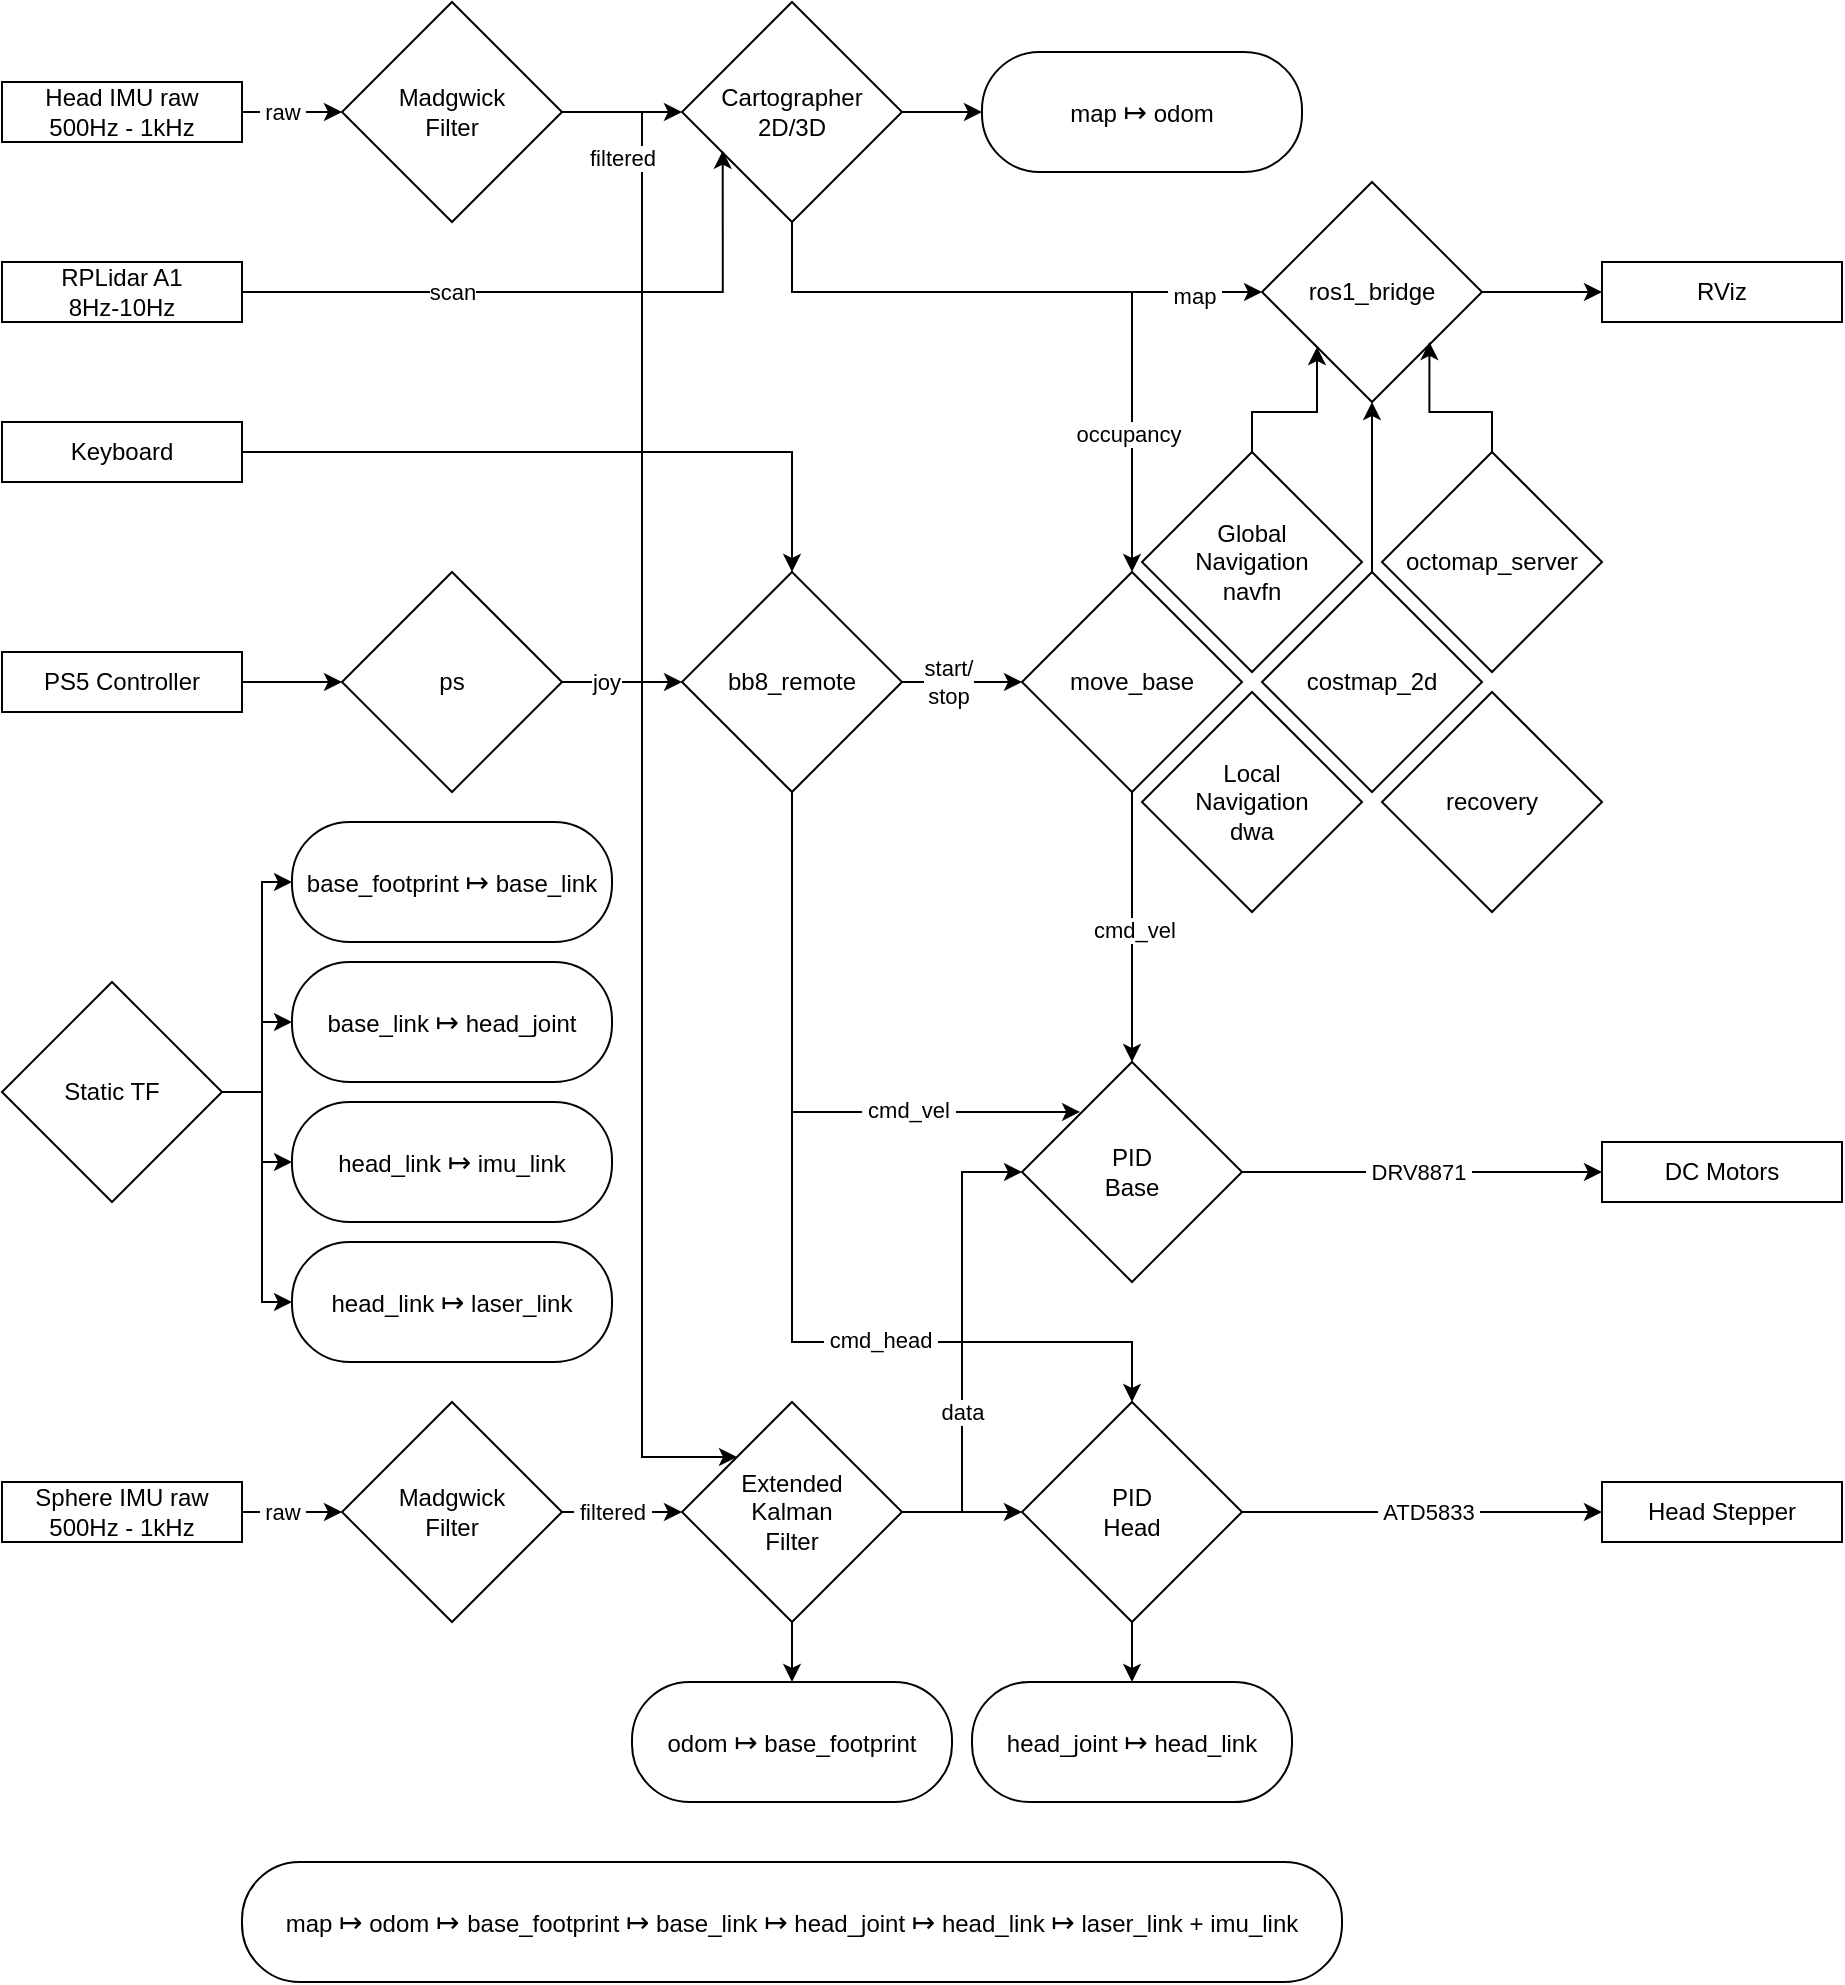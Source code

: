<mxfile version="27.0.1">
  <diagram name="Page-1" id="SuP9toZDJDy2TiDfMAzV">
    <mxGraphModel dx="2377" dy="1308" grid="1" gridSize="10" guides="1" tooltips="1" connect="1" arrows="1" fold="1" page="1" pageScale="1" pageWidth="850" pageHeight="1100" math="0" shadow="0">
      <root>
        <mxCell id="0" />
        <mxCell id="1" parent="0" />
        <mxCell id="R47xytBqSI23kSyQV7mt-17" style="edgeStyle=orthogonalEdgeStyle;rounded=0;orthogonalLoop=1;jettySize=auto;html=1;exitX=1;exitY=0.5;exitDx=0;exitDy=0;entryX=0;entryY=0.5;entryDx=0;entryDy=0;" edge="1" parent="1" source="R47xytBqSI23kSyQV7mt-1" target="R47xytBqSI23kSyQV7mt-2">
          <mxGeometry relative="1" as="geometry" />
        </mxCell>
        <mxCell id="R47xytBqSI23kSyQV7mt-19" value="&amp;nbsp;raw&amp;nbsp;" style="edgeLabel;html=1;align=center;verticalAlign=middle;resizable=0;points=[];" vertex="1" connectable="0" parent="R47xytBqSI23kSyQV7mt-17">
          <mxGeometry x="-0.168" y="-1" relative="1" as="geometry">
            <mxPoint x="-1" y="-1" as="offset" />
          </mxGeometry>
        </mxCell>
        <mxCell id="R47xytBqSI23kSyQV7mt-1" value="Sphere IMU raw&lt;br&gt;500Hz - 1kHz" style="rounded=0;whiteSpace=wrap;html=1;" vertex="1" parent="1">
          <mxGeometry x="40" y="780" width="120" height="30" as="geometry" />
        </mxCell>
        <mxCell id="R47xytBqSI23kSyQV7mt-20" style="edgeStyle=orthogonalEdgeStyle;rounded=0;orthogonalLoop=1;jettySize=auto;html=1;exitX=1;exitY=0.5;exitDx=0;exitDy=0;entryX=0;entryY=0.5;entryDx=0;entryDy=0;" edge="1" parent="1" source="R47xytBqSI23kSyQV7mt-2" target="R47xytBqSI23kSyQV7mt-3">
          <mxGeometry relative="1" as="geometry" />
        </mxCell>
        <mxCell id="R47xytBqSI23kSyQV7mt-21" value="&amp;nbsp;filtered&amp;nbsp;" style="edgeLabel;html=1;align=center;verticalAlign=middle;resizable=0;points=[];" vertex="1" connectable="0" parent="R47xytBqSI23kSyQV7mt-20">
          <mxGeometry x="-0.267" y="-1" relative="1" as="geometry">
            <mxPoint x="3" y="-1" as="offset" />
          </mxGeometry>
        </mxCell>
        <mxCell id="R47xytBqSI23kSyQV7mt-2" value="Madgwick&lt;br&gt;Filter" style="rhombus;whiteSpace=wrap;html=1;" vertex="1" parent="1">
          <mxGeometry x="210" y="740" width="110" height="110" as="geometry" />
        </mxCell>
        <mxCell id="R47xytBqSI23kSyQV7mt-22" style="edgeStyle=orthogonalEdgeStyle;rounded=0;orthogonalLoop=1;jettySize=auto;html=1;exitX=1;exitY=0.5;exitDx=0;exitDy=0;entryX=0;entryY=0.5;entryDx=0;entryDy=0;" edge="1" parent="1" source="R47xytBqSI23kSyQV7mt-3" target="R47xytBqSI23kSyQV7mt-4">
          <mxGeometry relative="1" as="geometry">
            <Array as="points">
              <mxPoint x="520" y="795" />
              <mxPoint x="520" y="625" />
            </Array>
          </mxGeometry>
        </mxCell>
        <mxCell id="R47xytBqSI23kSyQV7mt-23" value="&amp;nbsp;data&amp;nbsp;" style="edgeLabel;html=1;align=center;verticalAlign=middle;resizable=0;points=[];" vertex="1" connectable="0" parent="R47xytBqSI23kSyQV7mt-22">
          <mxGeometry x="-0.304" relative="1" as="geometry">
            <mxPoint as="offset" />
          </mxGeometry>
        </mxCell>
        <mxCell id="R47xytBqSI23kSyQV7mt-57" style="edgeStyle=orthogonalEdgeStyle;rounded=0;orthogonalLoop=1;jettySize=auto;html=1;exitX=0.5;exitY=1;exitDx=0;exitDy=0;entryX=0.5;entryY=0;entryDx=0;entryDy=0;" edge="1" parent="1" source="R47xytBqSI23kSyQV7mt-3" target="R47xytBqSI23kSyQV7mt-51">
          <mxGeometry relative="1" as="geometry" />
        </mxCell>
        <mxCell id="R47xytBqSI23kSyQV7mt-86" style="edgeStyle=orthogonalEdgeStyle;rounded=0;orthogonalLoop=1;jettySize=auto;html=1;exitX=1;exitY=0.5;exitDx=0;exitDy=0;entryX=0;entryY=0.5;entryDx=0;entryDy=0;" edge="1" parent="1" source="R47xytBqSI23kSyQV7mt-3" target="R47xytBqSI23kSyQV7mt-83">
          <mxGeometry relative="1" as="geometry" />
        </mxCell>
        <mxCell id="R47xytBqSI23kSyQV7mt-3" value="Extended&lt;br&gt;Kalman&lt;br&gt;Filter" style="rhombus;whiteSpace=wrap;html=1;" vertex="1" parent="1">
          <mxGeometry x="380" y="740" width="110" height="110" as="geometry" />
        </mxCell>
        <mxCell id="R47xytBqSI23kSyQV7mt-27" style="edgeStyle=orthogonalEdgeStyle;rounded=0;orthogonalLoop=1;jettySize=auto;html=1;exitX=1;exitY=0.5;exitDx=0;exitDy=0;entryX=0;entryY=0.5;entryDx=0;entryDy=0;" edge="1" parent="1" source="R47xytBqSI23kSyQV7mt-4" target="R47xytBqSI23kSyQV7mt-5">
          <mxGeometry relative="1" as="geometry">
            <Array as="points">
              <mxPoint x="720" y="625" />
              <mxPoint x="720" y="625" />
            </Array>
          </mxGeometry>
        </mxCell>
        <mxCell id="R47xytBqSI23kSyQV7mt-29" value="&amp;nbsp;DRV8871&amp;nbsp;" style="edgeLabel;html=1;align=center;verticalAlign=middle;resizable=0;points=[];" vertex="1" connectable="0" parent="R47xytBqSI23kSyQV7mt-27">
          <mxGeometry x="0.325" y="-2" relative="1" as="geometry">
            <mxPoint x="-32" y="-2" as="offset" />
          </mxGeometry>
        </mxCell>
        <mxCell id="R47xytBqSI23kSyQV7mt-28" style="edgeStyle=orthogonalEdgeStyle;rounded=0;orthogonalLoop=1;jettySize=auto;html=1;exitX=1;exitY=0.5;exitDx=0;exitDy=0;entryX=0;entryY=0.5;entryDx=0;entryDy=0;" edge="1" parent="1" source="R47xytBqSI23kSyQV7mt-83" target="R47xytBqSI23kSyQV7mt-6">
          <mxGeometry relative="1" as="geometry">
            <Array as="points">
              <mxPoint x="690" y="795" />
              <mxPoint x="690" y="795" />
            </Array>
          </mxGeometry>
        </mxCell>
        <mxCell id="R47xytBqSI23kSyQV7mt-30" value="&amp;nbsp;ATD5833&amp;nbsp;" style="edgeLabel;html=1;align=center;verticalAlign=middle;resizable=0;points=[];" vertex="1" connectable="0" parent="R47xytBqSI23kSyQV7mt-28">
          <mxGeometry x="0.283" y="-1" relative="1" as="geometry">
            <mxPoint x="-23" y="-1" as="offset" />
          </mxGeometry>
        </mxCell>
        <mxCell id="R47xytBqSI23kSyQV7mt-4" value="PID&lt;br&gt;Base" style="rhombus;whiteSpace=wrap;html=1;" vertex="1" parent="1">
          <mxGeometry x="550" y="570" width="110" height="110" as="geometry" />
        </mxCell>
        <mxCell id="R47xytBqSI23kSyQV7mt-5" value="DC Motors" style="rounded=0;whiteSpace=wrap;html=1;" vertex="1" parent="1">
          <mxGeometry x="840" y="610" width="120" height="30" as="geometry" />
        </mxCell>
        <mxCell id="R47xytBqSI23kSyQV7mt-6" value="Head Stepper" style="rounded=0;whiteSpace=wrap;html=1;" vertex="1" parent="1">
          <mxGeometry x="840" y="780" width="120" height="30" as="geometry" />
        </mxCell>
        <mxCell id="R47xytBqSI23kSyQV7mt-8" value="RPLidar A1&lt;br&gt;8Hz-10Hz" style="rounded=0;whiteSpace=wrap;html=1;" vertex="1" parent="1">
          <mxGeometry x="40" y="170" width="120" height="30" as="geometry" />
        </mxCell>
        <mxCell id="R47xytBqSI23kSyQV7mt-59" style="edgeStyle=orthogonalEdgeStyle;rounded=0;orthogonalLoop=1;jettySize=auto;html=1;exitX=1;exitY=0.5;exitDx=0;exitDy=0;entryX=0;entryY=0.5;entryDx=0;entryDy=0;" edge="1" parent="1" source="R47xytBqSI23kSyQV7mt-9" target="R47xytBqSI23kSyQV7mt-54">
          <mxGeometry relative="1" as="geometry" />
        </mxCell>
        <mxCell id="R47xytBqSI23kSyQV7mt-90" style="edgeStyle=orthogonalEdgeStyle;rounded=0;orthogonalLoop=1;jettySize=auto;html=1;exitX=1;exitY=0.5;exitDx=0;exitDy=0;entryX=0;entryY=0.5;entryDx=0;entryDy=0;" edge="1" parent="1" source="R47xytBqSI23kSyQV7mt-108" target="R47xytBqSI23kSyQV7mt-10">
          <mxGeometry relative="1" as="geometry" />
        </mxCell>
        <mxCell id="R47xytBqSI23kSyQV7mt-98" value="&amp;nbsp;map&amp;nbsp;" style="edgeLabel;html=1;align=center;verticalAlign=middle;resizable=0;points=[];" vertex="1" connectable="0" parent="R47xytBqSI23kSyQV7mt-90">
          <mxGeometry x="0.483" relative="1" as="geometry">
            <mxPoint x="-62" as="offset" />
          </mxGeometry>
        </mxCell>
        <mxCell id="R47xytBqSI23kSyQV7mt-91" style="edgeStyle=orthogonalEdgeStyle;rounded=0;orthogonalLoop=1;jettySize=auto;html=1;exitX=0.5;exitY=1;exitDx=0;exitDy=0;entryX=0.5;entryY=0;entryDx=0;entryDy=0;" edge="1" parent="1" source="R47xytBqSI23kSyQV7mt-9" target="R47xytBqSI23kSyQV7mt-15">
          <mxGeometry relative="1" as="geometry">
            <mxPoint x="520" y="300" as="targetPoint" />
            <Array as="points">
              <mxPoint x="435" y="185" />
              <mxPoint x="605" y="185" />
            </Array>
          </mxGeometry>
        </mxCell>
        <mxCell id="R47xytBqSI23kSyQV7mt-99" value="occupancy" style="edgeLabel;html=1;align=center;verticalAlign=middle;resizable=0;points=[];" vertex="1" connectable="0" parent="R47xytBqSI23kSyQV7mt-91">
          <mxGeometry x="0.601" y="-2" relative="1" as="geometry">
            <mxPoint as="offset" />
          </mxGeometry>
        </mxCell>
        <mxCell id="R47xytBqSI23kSyQV7mt-9" value="Cartographer&lt;br&gt;2D/3D" style="rhombus;whiteSpace=wrap;html=1;" vertex="1" parent="1">
          <mxGeometry x="380" y="40" width="110" height="110" as="geometry" />
        </mxCell>
        <mxCell id="R47xytBqSI23kSyQV7mt-10" value="RViz" style="rounded=0;whiteSpace=wrap;html=1;" vertex="1" parent="1">
          <mxGeometry x="840" y="170" width="120" height="30" as="geometry" />
        </mxCell>
        <mxCell id="R47xytBqSI23kSyQV7mt-116" style="edgeStyle=orthogonalEdgeStyle;rounded=0;orthogonalLoop=1;jettySize=auto;html=1;exitX=0.5;exitY=0;exitDx=0;exitDy=0;entryX=0;entryY=1;entryDx=0;entryDy=0;" edge="1" parent="1" source="R47xytBqSI23kSyQV7mt-11" target="R47xytBqSI23kSyQV7mt-108">
          <mxGeometry relative="1" as="geometry" />
        </mxCell>
        <mxCell id="R47xytBqSI23kSyQV7mt-11" value="Global&lt;br&gt;Navigation&lt;br&gt;navfn" style="rhombus;whiteSpace=wrap;html=1;" vertex="1" parent="1">
          <mxGeometry x="610" y="265" width="110" height="110" as="geometry" />
        </mxCell>
        <mxCell id="R47xytBqSI23kSyQV7mt-12" value="Local&lt;br&gt;Navigation&lt;br&gt;dwa" style="rhombus;whiteSpace=wrap;html=1;" vertex="1" parent="1">
          <mxGeometry x="610" y="385" width="110" height="110" as="geometry" />
        </mxCell>
        <mxCell id="R47xytBqSI23kSyQV7mt-89" style="edgeStyle=orthogonalEdgeStyle;rounded=0;orthogonalLoop=1;jettySize=auto;html=1;exitX=0.5;exitY=1;exitDx=0;exitDy=0;entryX=0.5;entryY=0;entryDx=0;entryDy=0;" edge="1" parent="1" source="R47xytBqSI23kSyQV7mt-15" target="R47xytBqSI23kSyQV7mt-4">
          <mxGeometry relative="1" as="geometry" />
        </mxCell>
        <mxCell id="R47xytBqSI23kSyQV7mt-100" value="cmd_vel" style="edgeLabel;html=1;align=center;verticalAlign=middle;resizable=0;points=[];" vertex="1" connectable="0" parent="R47xytBqSI23kSyQV7mt-89">
          <mxGeometry x="0.022" y="1" relative="1" as="geometry">
            <mxPoint as="offset" />
          </mxGeometry>
        </mxCell>
        <mxCell id="R47xytBqSI23kSyQV7mt-15" value="move_base" style="rhombus;whiteSpace=wrap;html=1;" vertex="1" parent="1">
          <mxGeometry x="550" y="325" width="110" height="110" as="geometry" />
        </mxCell>
        <mxCell id="R47xytBqSI23kSyQV7mt-35" style="edgeStyle=orthogonalEdgeStyle;rounded=0;orthogonalLoop=1;jettySize=auto;html=1;exitX=1;exitY=0.5;exitDx=0;exitDy=0;entryX=0;entryY=0.5;entryDx=0;entryDy=0;" edge="1" parent="1" source="R47xytBqSI23kSyQV7mt-37" target="R47xytBqSI23kSyQV7mt-40">
          <mxGeometry relative="1" as="geometry" />
        </mxCell>
        <mxCell id="R47xytBqSI23kSyQV7mt-36" value="&amp;nbsp;raw&amp;nbsp;" style="edgeLabel;html=1;align=center;verticalAlign=middle;resizable=0;points=[];" vertex="1" connectable="0" parent="R47xytBqSI23kSyQV7mt-35">
          <mxGeometry x="-0.168" y="-1" relative="1" as="geometry">
            <mxPoint x="-1" y="-1" as="offset" />
          </mxGeometry>
        </mxCell>
        <mxCell id="R47xytBqSI23kSyQV7mt-37" value="Head IMU raw&lt;br&gt;500Hz - 1kHz" style="rounded=0;whiteSpace=wrap;html=1;" vertex="1" parent="1">
          <mxGeometry x="40" y="80" width="120" height="30" as="geometry" />
        </mxCell>
        <mxCell id="R47xytBqSI23kSyQV7mt-38" style="edgeStyle=orthogonalEdgeStyle;rounded=0;orthogonalLoop=1;jettySize=auto;html=1;exitX=1;exitY=0.5;exitDx=0;exitDy=0;entryX=0;entryY=0.5;entryDx=0;entryDy=0;" edge="1" parent="1" source="R47xytBqSI23kSyQV7mt-40">
          <mxGeometry relative="1" as="geometry">
            <mxPoint x="380" y="95" as="targetPoint" />
          </mxGeometry>
        </mxCell>
        <mxCell id="R47xytBqSI23kSyQV7mt-103" style="edgeStyle=orthogonalEdgeStyle;rounded=0;orthogonalLoop=1;jettySize=auto;html=1;exitX=1;exitY=0.5;exitDx=0;exitDy=0;entryX=0;entryY=0;entryDx=0;entryDy=0;" edge="1" parent="1" source="R47xytBqSI23kSyQV7mt-40" target="R47xytBqSI23kSyQV7mt-3">
          <mxGeometry relative="1" as="geometry">
            <mxPoint x="360" y="670" as="targetPoint" />
            <Array as="points">
              <mxPoint x="360" y="95" />
              <mxPoint x="360" y="768" />
            </Array>
          </mxGeometry>
        </mxCell>
        <mxCell id="R47xytBqSI23kSyQV7mt-104" value="&amp;nbsp; &amp;nbsp; &amp;nbsp; &amp;nbsp; &amp;nbsp; &amp;nbsp; &amp;nbsp;" style="edgeLabel;html=1;align=center;verticalAlign=middle;resizable=0;points=[];" vertex="1" connectable="0" parent="R47xytBqSI23kSyQV7mt-103">
          <mxGeometry x="-0.859" y="-1" relative="1" as="geometry">
            <mxPoint x="-14" y="-39" as="offset" />
          </mxGeometry>
        </mxCell>
        <mxCell id="R47xytBqSI23kSyQV7mt-107" value="&amp;nbsp;filtered&amp;nbsp;" style="edgeLabel;html=1;align=center;verticalAlign=middle;resizable=0;points=[];" vertex="1" connectable="0" parent="R47xytBqSI23kSyQV7mt-103">
          <mxGeometry x="-0.834" y="1" relative="1" as="geometry">
            <mxPoint x="-11" as="offset" />
          </mxGeometry>
        </mxCell>
        <mxCell id="R47xytBqSI23kSyQV7mt-40" value="Madgwick&lt;br&gt;Filter" style="rhombus;whiteSpace=wrap;html=1;" vertex="1" parent="1">
          <mxGeometry x="210" y="40" width="110" height="110" as="geometry" />
        </mxCell>
        <mxCell id="R47xytBqSI23kSyQV7mt-49" value="map&amp;nbsp;&lt;span style=&quot;font-size: 14px;&quot;&gt;↦&lt;/span&gt;&amp;nbsp;odom&amp;nbsp;&lt;span style=&quot;font-size: 14px;&quot;&gt;↦&amp;nbsp;&lt;/span&gt;base_footprint&amp;nbsp;&lt;span style=&quot;font-size: 14px;&quot;&gt;↦&lt;/span&gt;&amp;nbsp;base_link&amp;nbsp;&lt;span style=&quot;font-size: 14px;&quot;&gt;↦&lt;/span&gt;&amp;nbsp;head_joint&amp;nbsp;&lt;span style=&quot;font-size: 14px;&quot;&gt;↦&lt;/span&gt;&amp;nbsp;head_link&amp;nbsp;&lt;span style=&quot;font-size: 14px;&quot;&gt;↦&lt;/span&gt;&amp;nbsp;laser_link + imu_link" style="rounded=1;whiteSpace=wrap;html=1;glass=0;shadow=0;arcSize=48;imageWidth=24;" vertex="1" parent="1">
          <mxGeometry x="160" y="970" width="550" height="60" as="geometry" />
        </mxCell>
        <mxCell id="R47xytBqSI23kSyQV7mt-50" value="head_joint&amp;nbsp;&lt;span style=&quot;font-size: 14px;&quot;&gt;↦&lt;/span&gt;&amp;nbsp;head_link" style="rounded=1;whiteSpace=wrap;html=1;glass=0;shadow=0;arcSize=48;imageWidth=24;" vertex="1" parent="1">
          <mxGeometry x="525" y="880" width="160" height="60" as="geometry" />
        </mxCell>
        <mxCell id="R47xytBqSI23kSyQV7mt-51" value="odom&amp;nbsp;&lt;font style=&quot;font-size: 14px;&quot;&gt;↦&lt;/font&gt;&amp;nbsp;base_footprint" style="rounded=1;whiteSpace=wrap;html=1;glass=0;shadow=0;arcSize=48;imageWidth=24;" vertex="1" parent="1">
          <mxGeometry x="355" y="880" width="160" height="60" as="geometry" />
        </mxCell>
        <mxCell id="R47xytBqSI23kSyQV7mt-52" value="head_link&amp;nbsp;&lt;span style=&quot;font-size: 14px;&quot;&gt;↦&lt;/span&gt;&amp;nbsp;imu_link" style="rounded=1;whiteSpace=wrap;html=1;glass=0;shadow=0;arcSize=48;imageWidth=24;" vertex="1" parent="1">
          <mxGeometry x="185" y="590" width="160" height="60" as="geometry" />
        </mxCell>
        <mxCell id="R47xytBqSI23kSyQV7mt-53" value="base_link&amp;nbsp;&lt;span style=&quot;font-size: 14px;&quot;&gt;↦&lt;/span&gt;&amp;nbsp;head_joint" style="rounded=1;whiteSpace=wrap;html=1;glass=0;shadow=0;arcSize=48;imageWidth=24;" vertex="1" parent="1">
          <mxGeometry x="185" y="520" width="160" height="60" as="geometry" />
        </mxCell>
        <mxCell id="R47xytBqSI23kSyQV7mt-54" value="map&amp;nbsp;&lt;span style=&quot;font-size: 14px;&quot;&gt;↦&lt;/span&gt;&amp;nbsp;odom" style="rounded=1;whiteSpace=wrap;html=1;glass=0;shadow=0;arcSize=48;imageWidth=24;" vertex="1" parent="1">
          <mxGeometry x="530" y="65" width="160" height="60" as="geometry" />
        </mxCell>
        <mxCell id="R47xytBqSI23kSyQV7mt-55" value="head_link&amp;nbsp;&lt;span style=&quot;font-size: 14px;&quot;&gt;↦&lt;/span&gt;&amp;nbsp;laser_link" style="rounded=1;whiteSpace=wrap;html=1;glass=0;shadow=0;arcSize=48;imageWidth=24;" vertex="1" parent="1">
          <mxGeometry x="185" y="660" width="160" height="60" as="geometry" />
        </mxCell>
        <mxCell id="R47xytBqSI23kSyQV7mt-56" style="edgeStyle=orthogonalEdgeStyle;rounded=0;orthogonalLoop=1;jettySize=auto;html=1;exitX=1;exitY=0.5;exitDx=0;exitDy=0;entryX=0.185;entryY=0.676;entryDx=0;entryDy=0;entryPerimeter=0;" edge="1" parent="1" source="R47xytBqSI23kSyQV7mt-8" target="R47xytBqSI23kSyQV7mt-9">
          <mxGeometry relative="1" as="geometry" />
        </mxCell>
        <mxCell id="R47xytBqSI23kSyQV7mt-65" value="scan" style="edgeLabel;html=1;align=center;verticalAlign=middle;resizable=0;points=[];" vertex="1" connectable="0" parent="R47xytBqSI23kSyQV7mt-56">
          <mxGeometry x="-0.311" y="-1" relative="1" as="geometry">
            <mxPoint x="-2" y="-1" as="offset" />
          </mxGeometry>
        </mxCell>
        <mxCell id="R47xytBqSI23kSyQV7mt-72" style="edgeStyle=orthogonalEdgeStyle;rounded=0;orthogonalLoop=1;jettySize=auto;html=1;exitX=1;exitY=0.5;exitDx=0;exitDy=0;entryX=0.5;entryY=0;entryDx=0;entryDy=0;" edge="1" parent="1" source="R47xytBqSI23kSyQV7mt-60" target="R47xytBqSI23kSyQV7mt-63">
          <mxGeometry relative="1" as="geometry" />
        </mxCell>
        <mxCell id="R47xytBqSI23kSyQV7mt-60" value="Keyboard" style="rounded=0;whiteSpace=wrap;html=1;" vertex="1" parent="1">
          <mxGeometry x="40" y="250" width="120" height="30" as="geometry" />
        </mxCell>
        <mxCell id="R47xytBqSI23kSyQV7mt-73" style="edgeStyle=orthogonalEdgeStyle;rounded=0;orthogonalLoop=1;jettySize=auto;html=1;exitX=1;exitY=0.5;exitDx=0;exitDy=0;entryX=0;entryY=0.5;entryDx=0;entryDy=0;" edge="1" parent="1" source="R47xytBqSI23kSyQV7mt-61" target="R47xytBqSI23kSyQV7mt-62">
          <mxGeometry relative="1" as="geometry" />
        </mxCell>
        <mxCell id="R47xytBqSI23kSyQV7mt-61" value="PS5 Controller" style="rounded=0;whiteSpace=wrap;html=1;" vertex="1" parent="1">
          <mxGeometry x="40" y="365" width="120" height="30" as="geometry" />
        </mxCell>
        <mxCell id="R47xytBqSI23kSyQV7mt-74" style="edgeStyle=orthogonalEdgeStyle;rounded=0;orthogonalLoop=1;jettySize=auto;html=1;exitX=1;exitY=0.5;exitDx=0;exitDy=0;entryX=0;entryY=0.5;entryDx=0;entryDy=0;" edge="1" parent="1" source="R47xytBqSI23kSyQV7mt-62" target="R47xytBqSI23kSyQV7mt-63">
          <mxGeometry relative="1" as="geometry" />
        </mxCell>
        <mxCell id="R47xytBqSI23kSyQV7mt-95" value="joy" style="edgeLabel;html=1;align=center;verticalAlign=middle;resizable=0;points=[];" vertex="1" connectable="0" parent="R47xytBqSI23kSyQV7mt-74">
          <mxGeometry x="-0.272" relative="1" as="geometry">
            <mxPoint as="offset" />
          </mxGeometry>
        </mxCell>
        <mxCell id="R47xytBqSI23kSyQV7mt-62" value="ps" style="rhombus;whiteSpace=wrap;html=1;" vertex="1" parent="1">
          <mxGeometry x="210" y="325" width="110" height="110" as="geometry" />
        </mxCell>
        <mxCell id="R47xytBqSI23kSyQV7mt-76" style="edgeStyle=orthogonalEdgeStyle;rounded=0;orthogonalLoop=1;jettySize=auto;html=1;exitX=1;exitY=0.5;exitDx=0;exitDy=0;entryX=0;entryY=0.5;entryDx=0;entryDy=0;" edge="1" parent="1" source="R47xytBqSI23kSyQV7mt-63" target="R47xytBqSI23kSyQV7mt-15">
          <mxGeometry relative="1" as="geometry" />
        </mxCell>
        <mxCell id="R47xytBqSI23kSyQV7mt-97" value="start/&lt;br&gt;stop" style="edgeLabel;html=1;align=center;verticalAlign=middle;resizable=0;points=[];" vertex="1" connectable="0" parent="R47xytBqSI23kSyQV7mt-76">
          <mxGeometry x="-0.238" relative="1" as="geometry">
            <mxPoint as="offset" />
          </mxGeometry>
        </mxCell>
        <mxCell id="R47xytBqSI23kSyQV7mt-79" style="edgeStyle=orthogonalEdgeStyle;rounded=0;orthogonalLoop=1;jettySize=auto;html=1;exitX=0.5;exitY=1;exitDx=0;exitDy=0;entryX=0.264;entryY=0.227;entryDx=0;entryDy=0;entryPerimeter=0;" edge="1" parent="1" source="R47xytBqSI23kSyQV7mt-63" target="R47xytBqSI23kSyQV7mt-4">
          <mxGeometry relative="1" as="geometry">
            <Array as="points">
              <mxPoint x="435" y="595" />
            </Array>
          </mxGeometry>
        </mxCell>
        <mxCell id="R47xytBqSI23kSyQV7mt-101" value="&amp;nbsp;cmd_vel&amp;nbsp;" style="edgeLabel;html=1;align=center;verticalAlign=middle;resizable=0;points=[];" vertex="1" connectable="0" parent="R47xytBqSI23kSyQV7mt-79">
          <mxGeometry x="0.43" y="1" relative="1" as="geometry">
            <mxPoint as="offset" />
          </mxGeometry>
        </mxCell>
        <mxCell id="R47xytBqSI23kSyQV7mt-87" style="edgeStyle=orthogonalEdgeStyle;rounded=0;orthogonalLoop=1;jettySize=auto;html=1;exitX=0.5;exitY=1;exitDx=0;exitDy=0;" edge="1" parent="1" source="R47xytBqSI23kSyQV7mt-63" target="R47xytBqSI23kSyQV7mt-83">
          <mxGeometry relative="1" as="geometry">
            <Array as="points">
              <mxPoint x="435" y="710" />
              <mxPoint x="605" y="710" />
            </Array>
          </mxGeometry>
        </mxCell>
        <mxCell id="R47xytBqSI23kSyQV7mt-102" value="&amp;nbsp;cmd_head&amp;nbsp;" style="edgeLabel;html=1;align=center;verticalAlign=middle;resizable=0;points=[];" vertex="1" connectable="0" parent="R47xytBqSI23kSyQV7mt-87">
          <mxGeometry x="0.34" y="1" relative="1" as="geometry">
            <mxPoint as="offset" />
          </mxGeometry>
        </mxCell>
        <mxCell id="R47xytBqSI23kSyQV7mt-63" value="bb8_remote" style="rhombus;whiteSpace=wrap;html=1;" vertex="1" parent="1">
          <mxGeometry x="380" y="325" width="110" height="110" as="geometry" />
        </mxCell>
        <mxCell id="R47xytBqSI23kSyQV7mt-68" style="edgeStyle=orthogonalEdgeStyle;rounded=0;orthogonalLoop=1;jettySize=auto;html=1;exitX=1;exitY=0.5;exitDx=0;exitDy=0;entryX=0;entryY=0.5;entryDx=0;entryDy=0;" edge="1" parent="1" source="R47xytBqSI23kSyQV7mt-66" target="R47xytBqSI23kSyQV7mt-52">
          <mxGeometry relative="1" as="geometry" />
        </mxCell>
        <mxCell id="R47xytBqSI23kSyQV7mt-69" style="edgeStyle=orthogonalEdgeStyle;rounded=0;orthogonalLoop=1;jettySize=auto;html=1;exitX=1;exitY=0.5;exitDx=0;exitDy=0;entryX=0;entryY=0.5;entryDx=0;entryDy=0;" edge="1" parent="1" source="R47xytBqSI23kSyQV7mt-66" target="R47xytBqSI23kSyQV7mt-53">
          <mxGeometry relative="1" as="geometry" />
        </mxCell>
        <mxCell id="R47xytBqSI23kSyQV7mt-70" style="edgeStyle=orthogonalEdgeStyle;rounded=0;orthogonalLoop=1;jettySize=auto;html=1;exitX=1;exitY=0.5;exitDx=0;exitDy=0;entryX=0;entryY=0.5;entryDx=0;entryDy=0;" edge="1" parent="1" source="R47xytBqSI23kSyQV7mt-66" target="R47xytBqSI23kSyQV7mt-55">
          <mxGeometry relative="1" as="geometry">
            <Array as="points">
              <mxPoint x="170" y="585" />
              <mxPoint x="170" y="690" />
            </Array>
          </mxGeometry>
        </mxCell>
        <mxCell id="R47xytBqSI23kSyQV7mt-119" style="edgeStyle=orthogonalEdgeStyle;rounded=0;orthogonalLoop=1;jettySize=auto;html=1;exitX=1;exitY=0.5;exitDx=0;exitDy=0;entryX=0;entryY=0.5;entryDx=0;entryDy=0;" edge="1" parent="1" source="R47xytBqSI23kSyQV7mt-66" target="R47xytBqSI23kSyQV7mt-118">
          <mxGeometry relative="1" as="geometry">
            <Array as="points">
              <mxPoint x="170" y="585" />
              <mxPoint x="170" y="480" />
            </Array>
          </mxGeometry>
        </mxCell>
        <mxCell id="R47xytBqSI23kSyQV7mt-66" value="Static TF" style="rhombus;whiteSpace=wrap;html=1;" vertex="1" parent="1">
          <mxGeometry x="40" y="530" width="110" height="110" as="geometry" />
        </mxCell>
        <mxCell id="R47xytBqSI23kSyQV7mt-113" style="edgeStyle=orthogonalEdgeStyle;rounded=0;orthogonalLoop=1;jettySize=auto;html=1;exitX=0.5;exitY=0;exitDx=0;exitDy=0;entryX=0.5;entryY=1;entryDx=0;entryDy=0;" edge="1" parent="1" source="R47xytBqSI23kSyQV7mt-82" target="R47xytBqSI23kSyQV7mt-108">
          <mxGeometry relative="1" as="geometry" />
        </mxCell>
        <mxCell id="R47xytBqSI23kSyQV7mt-82" value="costmap_2d" style="rhombus;whiteSpace=wrap;html=1;" vertex="1" parent="1">
          <mxGeometry x="670" y="325" width="110" height="110" as="geometry" />
        </mxCell>
        <mxCell id="R47xytBqSI23kSyQV7mt-88" style="edgeStyle=orthogonalEdgeStyle;rounded=0;orthogonalLoop=1;jettySize=auto;html=1;exitX=0.5;exitY=1;exitDx=0;exitDy=0;entryX=0.5;entryY=0;entryDx=0;entryDy=0;" edge="1" parent="1" source="R47xytBqSI23kSyQV7mt-83" target="R47xytBqSI23kSyQV7mt-50">
          <mxGeometry relative="1" as="geometry" />
        </mxCell>
        <mxCell id="R47xytBqSI23kSyQV7mt-83" value="PID&lt;br&gt;Head" style="rhombus;whiteSpace=wrap;html=1;" vertex="1" parent="1">
          <mxGeometry x="550" y="740" width="110" height="110" as="geometry" />
        </mxCell>
        <mxCell id="R47xytBqSI23kSyQV7mt-92" value="octomap_server" style="rhombus;whiteSpace=wrap;html=1;" vertex="1" parent="1">
          <mxGeometry x="730" y="265" width="110" height="110" as="geometry" />
        </mxCell>
        <mxCell id="R47xytBqSI23kSyQV7mt-93" value="recovery" style="rhombus;whiteSpace=wrap;html=1;" vertex="1" parent="1">
          <mxGeometry x="730" y="385" width="110" height="110" as="geometry" />
        </mxCell>
        <mxCell id="R47xytBqSI23kSyQV7mt-109" value="" style="edgeStyle=orthogonalEdgeStyle;rounded=0;orthogonalLoop=1;jettySize=auto;html=1;exitX=0.5;exitY=1;exitDx=0;exitDy=0;entryX=0;entryY=0.5;entryDx=0;entryDy=0;" edge="1" parent="1" source="R47xytBqSI23kSyQV7mt-9" target="R47xytBqSI23kSyQV7mt-108">
          <mxGeometry relative="1" as="geometry">
            <mxPoint x="435" y="150" as="sourcePoint" />
            <mxPoint x="795" y="185" as="targetPoint" />
          </mxGeometry>
        </mxCell>
        <mxCell id="R47xytBqSI23kSyQV7mt-111" value="&amp;nbsp;map&amp;nbsp;" style="edgeLabel;html=1;align=center;verticalAlign=middle;resizable=0;points=[];" vertex="1" connectable="0" parent="R47xytBqSI23kSyQV7mt-109">
          <mxGeometry x="0.749" y="-2" relative="1" as="geometry">
            <mxPoint as="offset" />
          </mxGeometry>
        </mxCell>
        <mxCell id="R47xytBqSI23kSyQV7mt-108" value="ros1_bridge" style="rhombus;whiteSpace=wrap;html=1;" vertex="1" parent="1">
          <mxGeometry x="670" y="130" width="110" height="110" as="geometry" />
        </mxCell>
        <mxCell id="R47xytBqSI23kSyQV7mt-115" style="edgeStyle=orthogonalEdgeStyle;rounded=0;orthogonalLoop=1;jettySize=auto;html=1;exitX=0.5;exitY=0;exitDx=0;exitDy=0;entryX=0.761;entryY=0.727;entryDx=0;entryDy=0;entryPerimeter=0;" edge="1" parent="1" source="R47xytBqSI23kSyQV7mt-92" target="R47xytBqSI23kSyQV7mt-108">
          <mxGeometry relative="1" as="geometry" />
        </mxCell>
        <mxCell id="R47xytBqSI23kSyQV7mt-118" value="base_footprint&amp;nbsp;&lt;span style=&quot;font-size: 14px;&quot;&gt;↦&lt;/span&gt;&amp;nbsp;base_link" style="rounded=1;whiteSpace=wrap;html=1;glass=0;shadow=0;arcSize=48;imageWidth=24;" vertex="1" parent="1">
          <mxGeometry x="185" y="450" width="160" height="60" as="geometry" />
        </mxCell>
      </root>
    </mxGraphModel>
  </diagram>
</mxfile>
